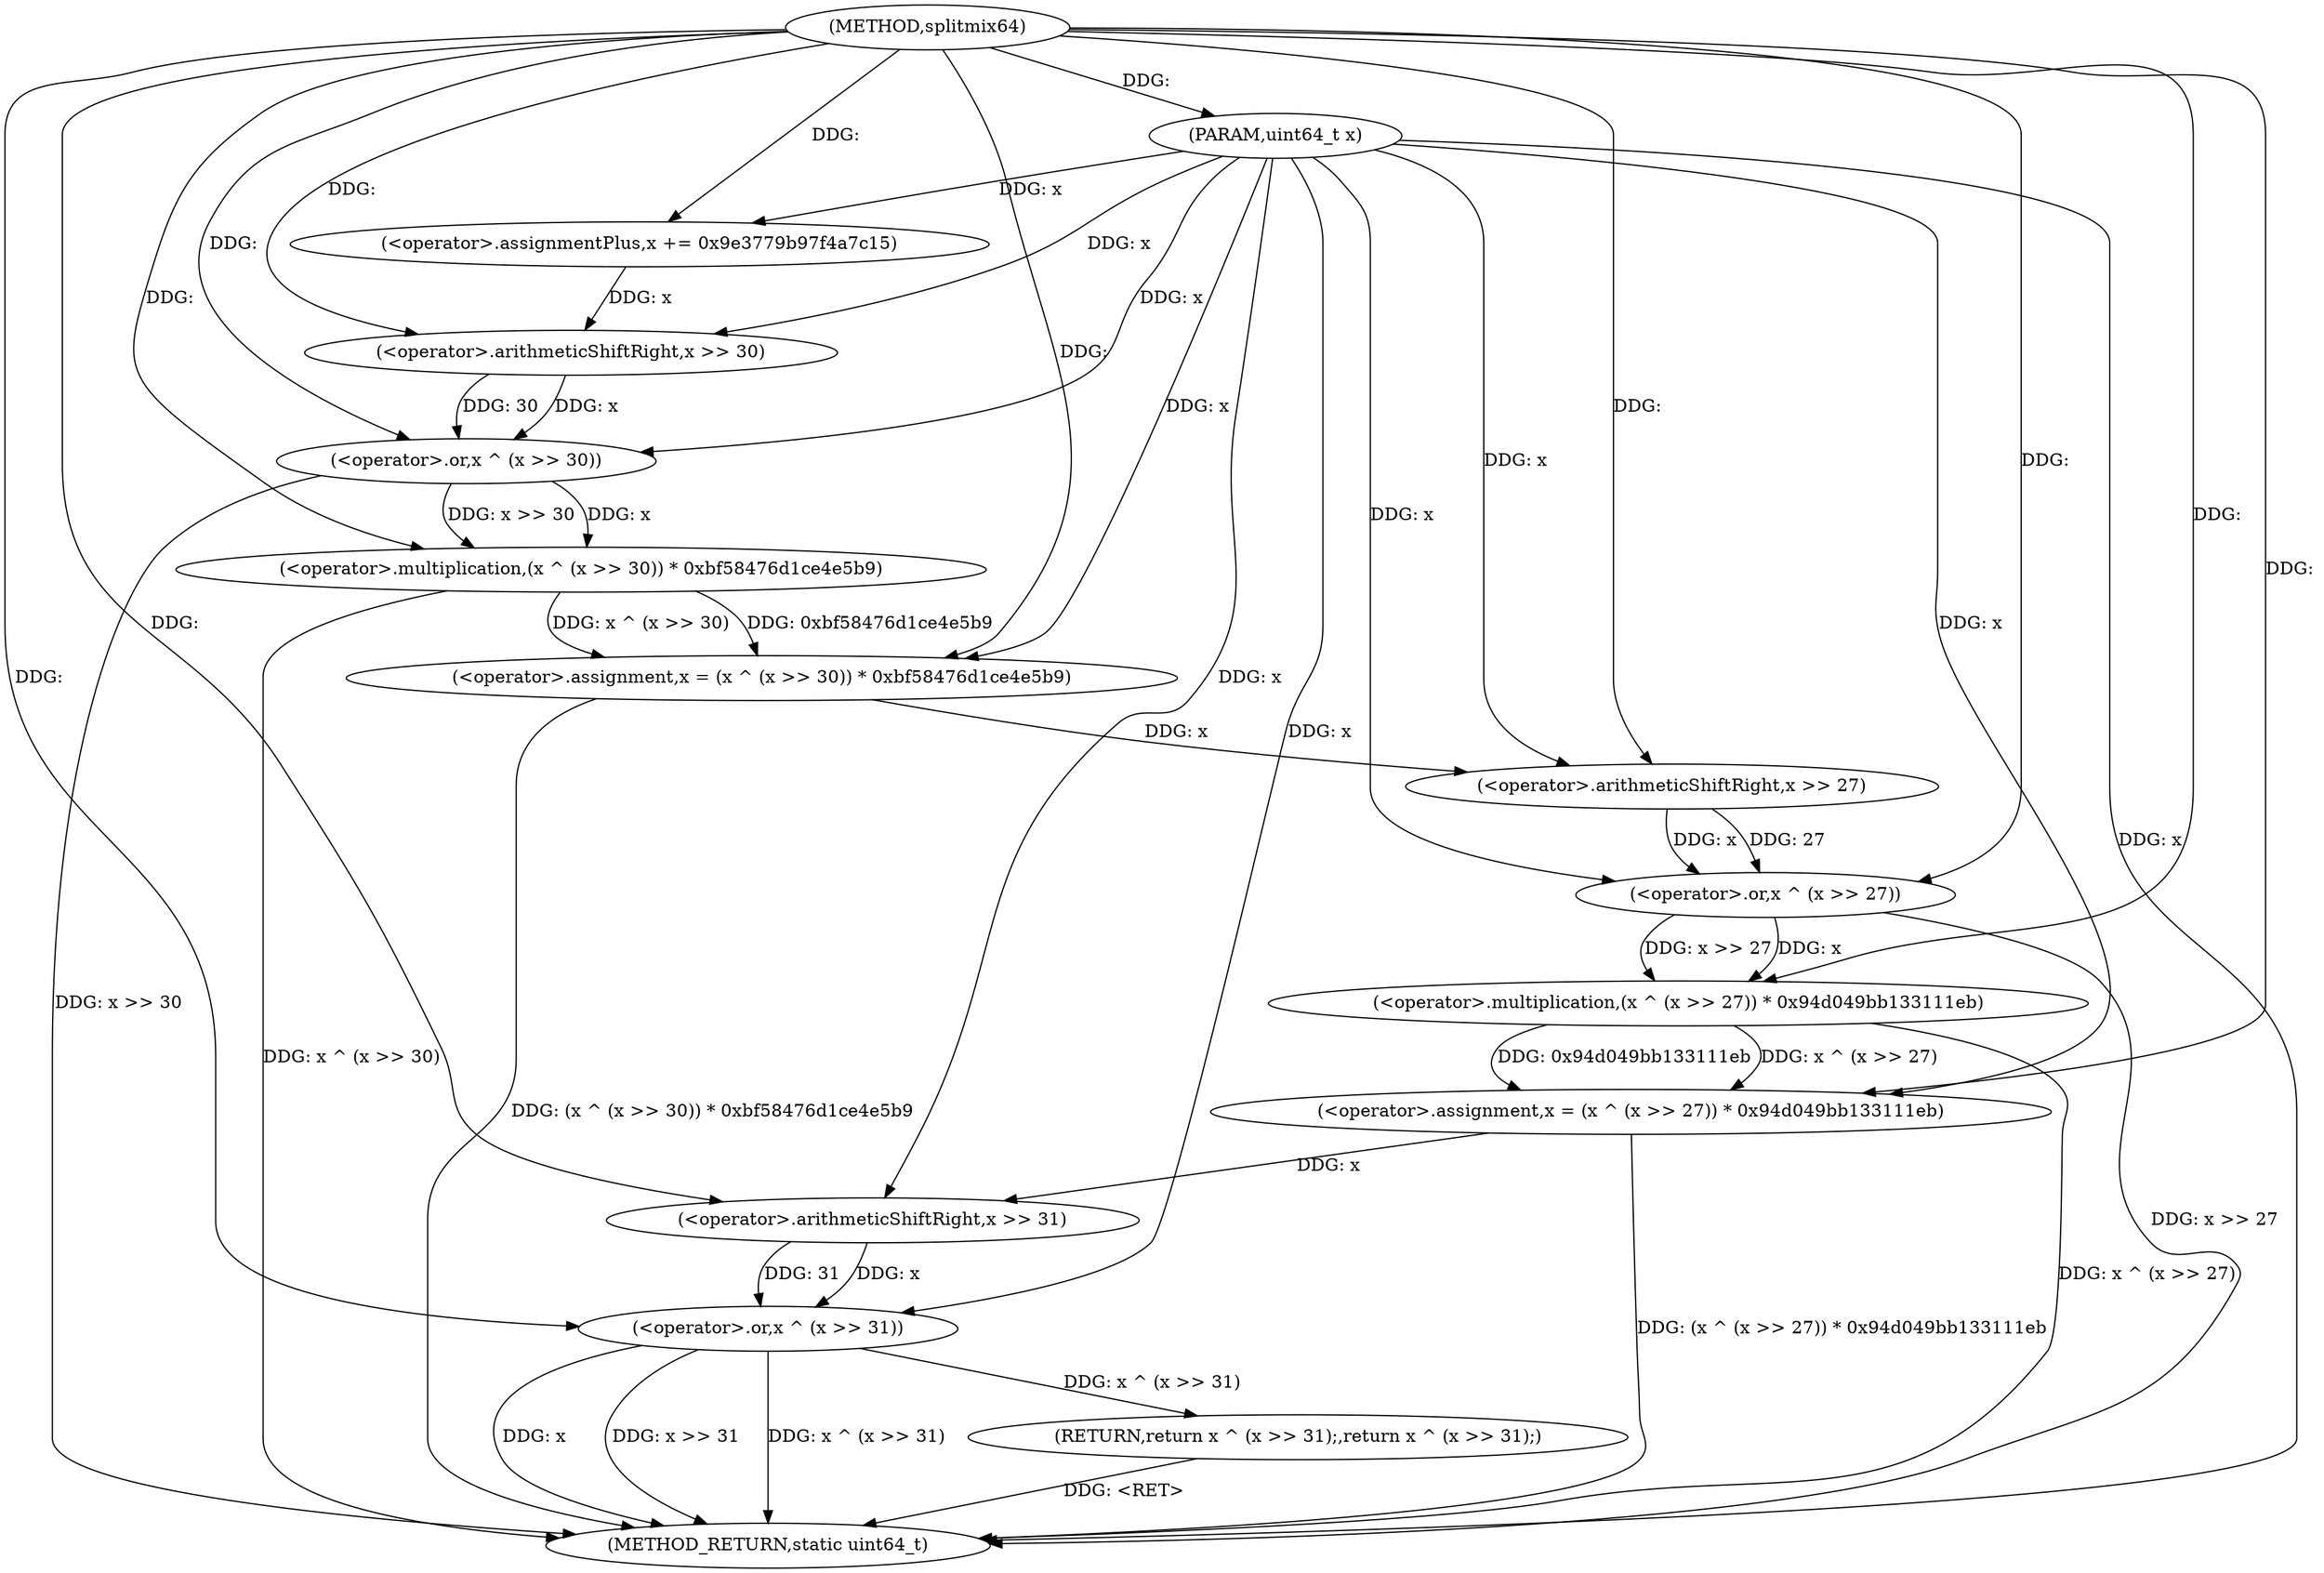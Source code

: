 digraph "splitmix64" {  
"1000181" [label = "(METHOD,splitmix64)" ]
"1000211" [label = "(METHOD_RETURN,static uint64_t)" ]
"1000182" [label = "(PARAM,uint64_t x)" ]
"1000184" [label = "(<operator>.assignmentPlus,x += 0x9e3779b97f4a7c15)" ]
"1000187" [label = "(<operator>.assignment,x = (x ^ (x >> 30)) * 0xbf58476d1ce4e5b9)" ]
"1000196" [label = "(<operator>.assignment,x = (x ^ (x >> 27)) * 0x94d049bb133111eb)" ]
"1000205" [label = "(RETURN,return x ^ (x >> 31);,return x ^ (x >> 31);)" ]
"1000206" [label = "(<operator>.or,x ^ (x >> 31))" ]
"1000189" [label = "(<operator>.multiplication,(x ^ (x >> 30)) * 0xbf58476d1ce4e5b9)" ]
"1000198" [label = "(<operator>.multiplication,(x ^ (x >> 27)) * 0x94d049bb133111eb)" ]
"1000190" [label = "(<operator>.or,x ^ (x >> 30))" ]
"1000199" [label = "(<operator>.or,x ^ (x >> 27))" ]
"1000208" [label = "(<operator>.arithmeticShiftRight,x >> 31)" ]
"1000192" [label = "(<operator>.arithmeticShiftRight,x >> 30)" ]
"1000201" [label = "(<operator>.arithmeticShiftRight,x >> 27)" ]
  "1000205" -> "1000211"  [ label = "DDG: <RET>"] 
  "1000182" -> "1000211"  [ label = "DDG: x"] 
  "1000190" -> "1000211"  [ label = "DDG: x >> 30"] 
  "1000189" -> "1000211"  [ label = "DDG: x ^ (x >> 30)"] 
  "1000187" -> "1000211"  [ label = "DDG: (x ^ (x >> 30)) * 0xbf58476d1ce4e5b9"] 
  "1000199" -> "1000211"  [ label = "DDG: x >> 27"] 
  "1000198" -> "1000211"  [ label = "DDG: x ^ (x >> 27)"] 
  "1000196" -> "1000211"  [ label = "DDG: (x ^ (x >> 27)) * 0x94d049bb133111eb"] 
  "1000206" -> "1000211"  [ label = "DDG: x"] 
  "1000206" -> "1000211"  [ label = "DDG: x >> 31"] 
  "1000206" -> "1000211"  [ label = "DDG: x ^ (x >> 31)"] 
  "1000181" -> "1000182"  [ label = "DDG: "] 
  "1000181" -> "1000184"  [ label = "DDG: "] 
  "1000189" -> "1000187"  [ label = "DDG: 0xbf58476d1ce4e5b9"] 
  "1000189" -> "1000187"  [ label = "DDG: x ^ (x >> 30)"] 
  "1000198" -> "1000196"  [ label = "DDG: x ^ (x >> 27)"] 
  "1000198" -> "1000196"  [ label = "DDG: 0x94d049bb133111eb"] 
  "1000206" -> "1000205"  [ label = "DDG: x ^ (x >> 31)"] 
  "1000182" -> "1000184"  [ label = "DDG: x"] 
  "1000182" -> "1000187"  [ label = "DDG: x"] 
  "1000181" -> "1000187"  [ label = "DDG: "] 
  "1000182" -> "1000196"  [ label = "DDG: x"] 
  "1000181" -> "1000196"  [ label = "DDG: "] 
  "1000190" -> "1000189"  [ label = "DDG: x"] 
  "1000190" -> "1000189"  [ label = "DDG: x >> 30"] 
  "1000181" -> "1000189"  [ label = "DDG: "] 
  "1000199" -> "1000198"  [ label = "DDG: x >> 27"] 
  "1000199" -> "1000198"  [ label = "DDG: x"] 
  "1000181" -> "1000198"  [ label = "DDG: "] 
  "1000208" -> "1000206"  [ label = "DDG: x"] 
  "1000182" -> "1000206"  [ label = "DDG: x"] 
  "1000181" -> "1000206"  [ label = "DDG: "] 
  "1000208" -> "1000206"  [ label = "DDG: 31"] 
  "1000192" -> "1000190"  [ label = "DDG: x"] 
  "1000182" -> "1000190"  [ label = "DDG: x"] 
  "1000181" -> "1000190"  [ label = "DDG: "] 
  "1000192" -> "1000190"  [ label = "DDG: 30"] 
  "1000201" -> "1000199"  [ label = "DDG: x"] 
  "1000182" -> "1000199"  [ label = "DDG: x"] 
  "1000181" -> "1000199"  [ label = "DDG: "] 
  "1000201" -> "1000199"  [ label = "DDG: 27"] 
  "1000196" -> "1000208"  [ label = "DDG: x"] 
  "1000182" -> "1000208"  [ label = "DDG: x"] 
  "1000181" -> "1000208"  [ label = "DDG: "] 
  "1000184" -> "1000192"  [ label = "DDG: x"] 
  "1000182" -> "1000192"  [ label = "DDG: x"] 
  "1000181" -> "1000192"  [ label = "DDG: "] 
  "1000187" -> "1000201"  [ label = "DDG: x"] 
  "1000182" -> "1000201"  [ label = "DDG: x"] 
  "1000181" -> "1000201"  [ label = "DDG: "] 
}
